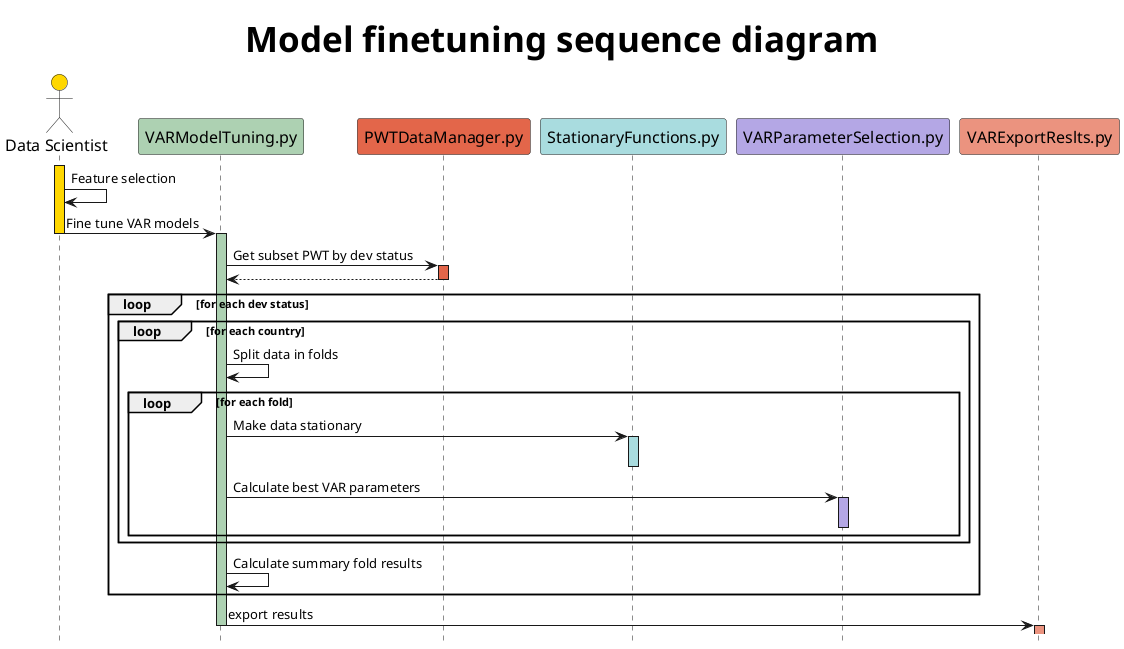 @startuml
skinparam TitleFontSize 35
skinparam actorFontSize 16
skinparam ParticipantFontSize 16
hide footbox
title Model finetuning sequence diagram

actor "Data Scientist" as DS #Gold
participant VARModelTuning.py as VMT            #ADD1B2
participant PWTDataManager.py as PWTDM          #E3664A
participant StationaryFunctions.py as SF        #A9DCDF
participant VARParameterSelection.py as VPS     #B4A7E5
participant VARExportReslts.py as VER           #EB937F

activate DS #Gold
DS -> DS: Feature selection
DS -> VMT: Fine tune VAR models
deactivate DS 

activate VMT #ADD1B2
VMT -> PWTDM: Get subset PWT by dev status
activate PWTDM #E3664A
VMT <-- PWTDM
deactivate PWTDM
loop for each dev status
            loop for each country 
                VMT -> VMT: Split data in folds
                loop for each fold 
                    VMT -> SF: Make data stationary
                    activate SF #A9DCDF
                    'VMT <-- SF
                    deactivate SF
                    VMT -> VPS: Calculate best VAR parameters
                    activate VPS #B4A7E5
                    'VMT <-- VPS
                    deactivate VPS
                end
                'VMT -> VMT: Calculate mean fold results
            end
            'VMT -> VMT: Calculate mean country results
            VMT -> VMT: Calculate summary fold results
        end
VMT -> VER: export results
deactivate VMT
activate VER #EB937F
deactivate VER
@enduml